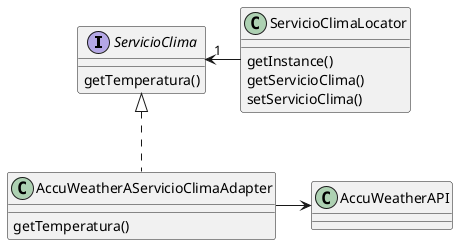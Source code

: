 @startuml

interface ServicioClima {
getTemperatura()
}

class ServicioClimaLocator {
getInstance()
getServicioClima()
setServicioClima()
}
ServicioClimaLocator -left-> "1"ServicioClima

class AccuWeatherAServicioClimaAdapter {
getTemperatura()
}
AccuWeatherAServicioClimaAdapter .up.|> ServicioClima

class AccuWeatherAPI
AccuWeatherAServicioClimaAdapter -right-> AccuWeatherAPI




@enduml